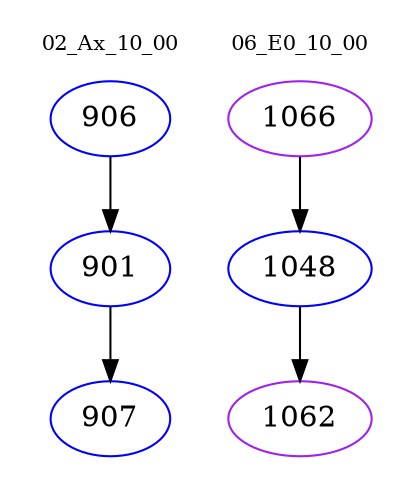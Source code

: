 digraph{
subgraph cluster_0 {
color = white
label = "02_Ax_10_00";
fontsize=10;
T0_906 [label="906", color="blue"]
T0_906 -> T0_901 [color="black"]
T0_901 [label="901", color="blue"]
T0_901 -> T0_907 [color="black"]
T0_907 [label="907", color="blue"]
}
subgraph cluster_1 {
color = white
label = "06_E0_10_00";
fontsize=10;
T1_1066 [label="1066", color="purple"]
T1_1066 -> T1_1048 [color="black"]
T1_1048 [label="1048", color="blue"]
T1_1048 -> T1_1062 [color="black"]
T1_1062 [label="1062", color="purple"]
}
}
